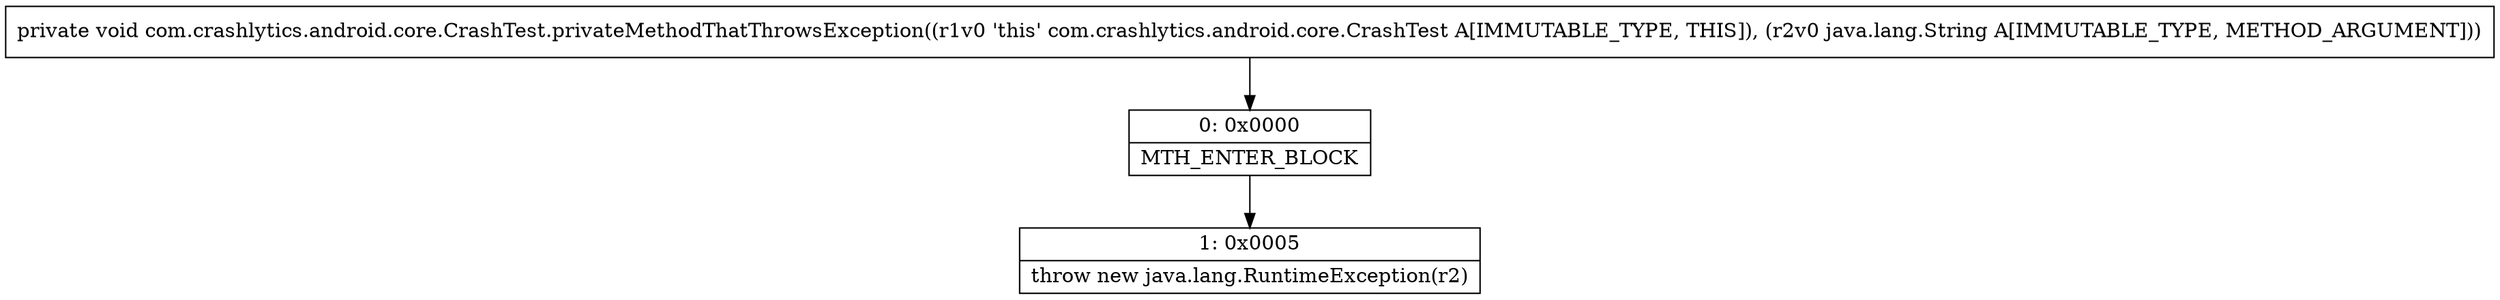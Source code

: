 digraph "CFG forcom.crashlytics.android.core.CrashTest.privateMethodThatThrowsException(Ljava\/lang\/String;)V" {
Node_0 [shape=record,label="{0\:\ 0x0000|MTH_ENTER_BLOCK\l}"];
Node_1 [shape=record,label="{1\:\ 0x0005|throw new java.lang.RuntimeException(r2)\l}"];
MethodNode[shape=record,label="{private void com.crashlytics.android.core.CrashTest.privateMethodThatThrowsException((r1v0 'this' com.crashlytics.android.core.CrashTest A[IMMUTABLE_TYPE, THIS]), (r2v0 java.lang.String A[IMMUTABLE_TYPE, METHOD_ARGUMENT])) }"];
MethodNode -> Node_0;
Node_0 -> Node_1;
}

